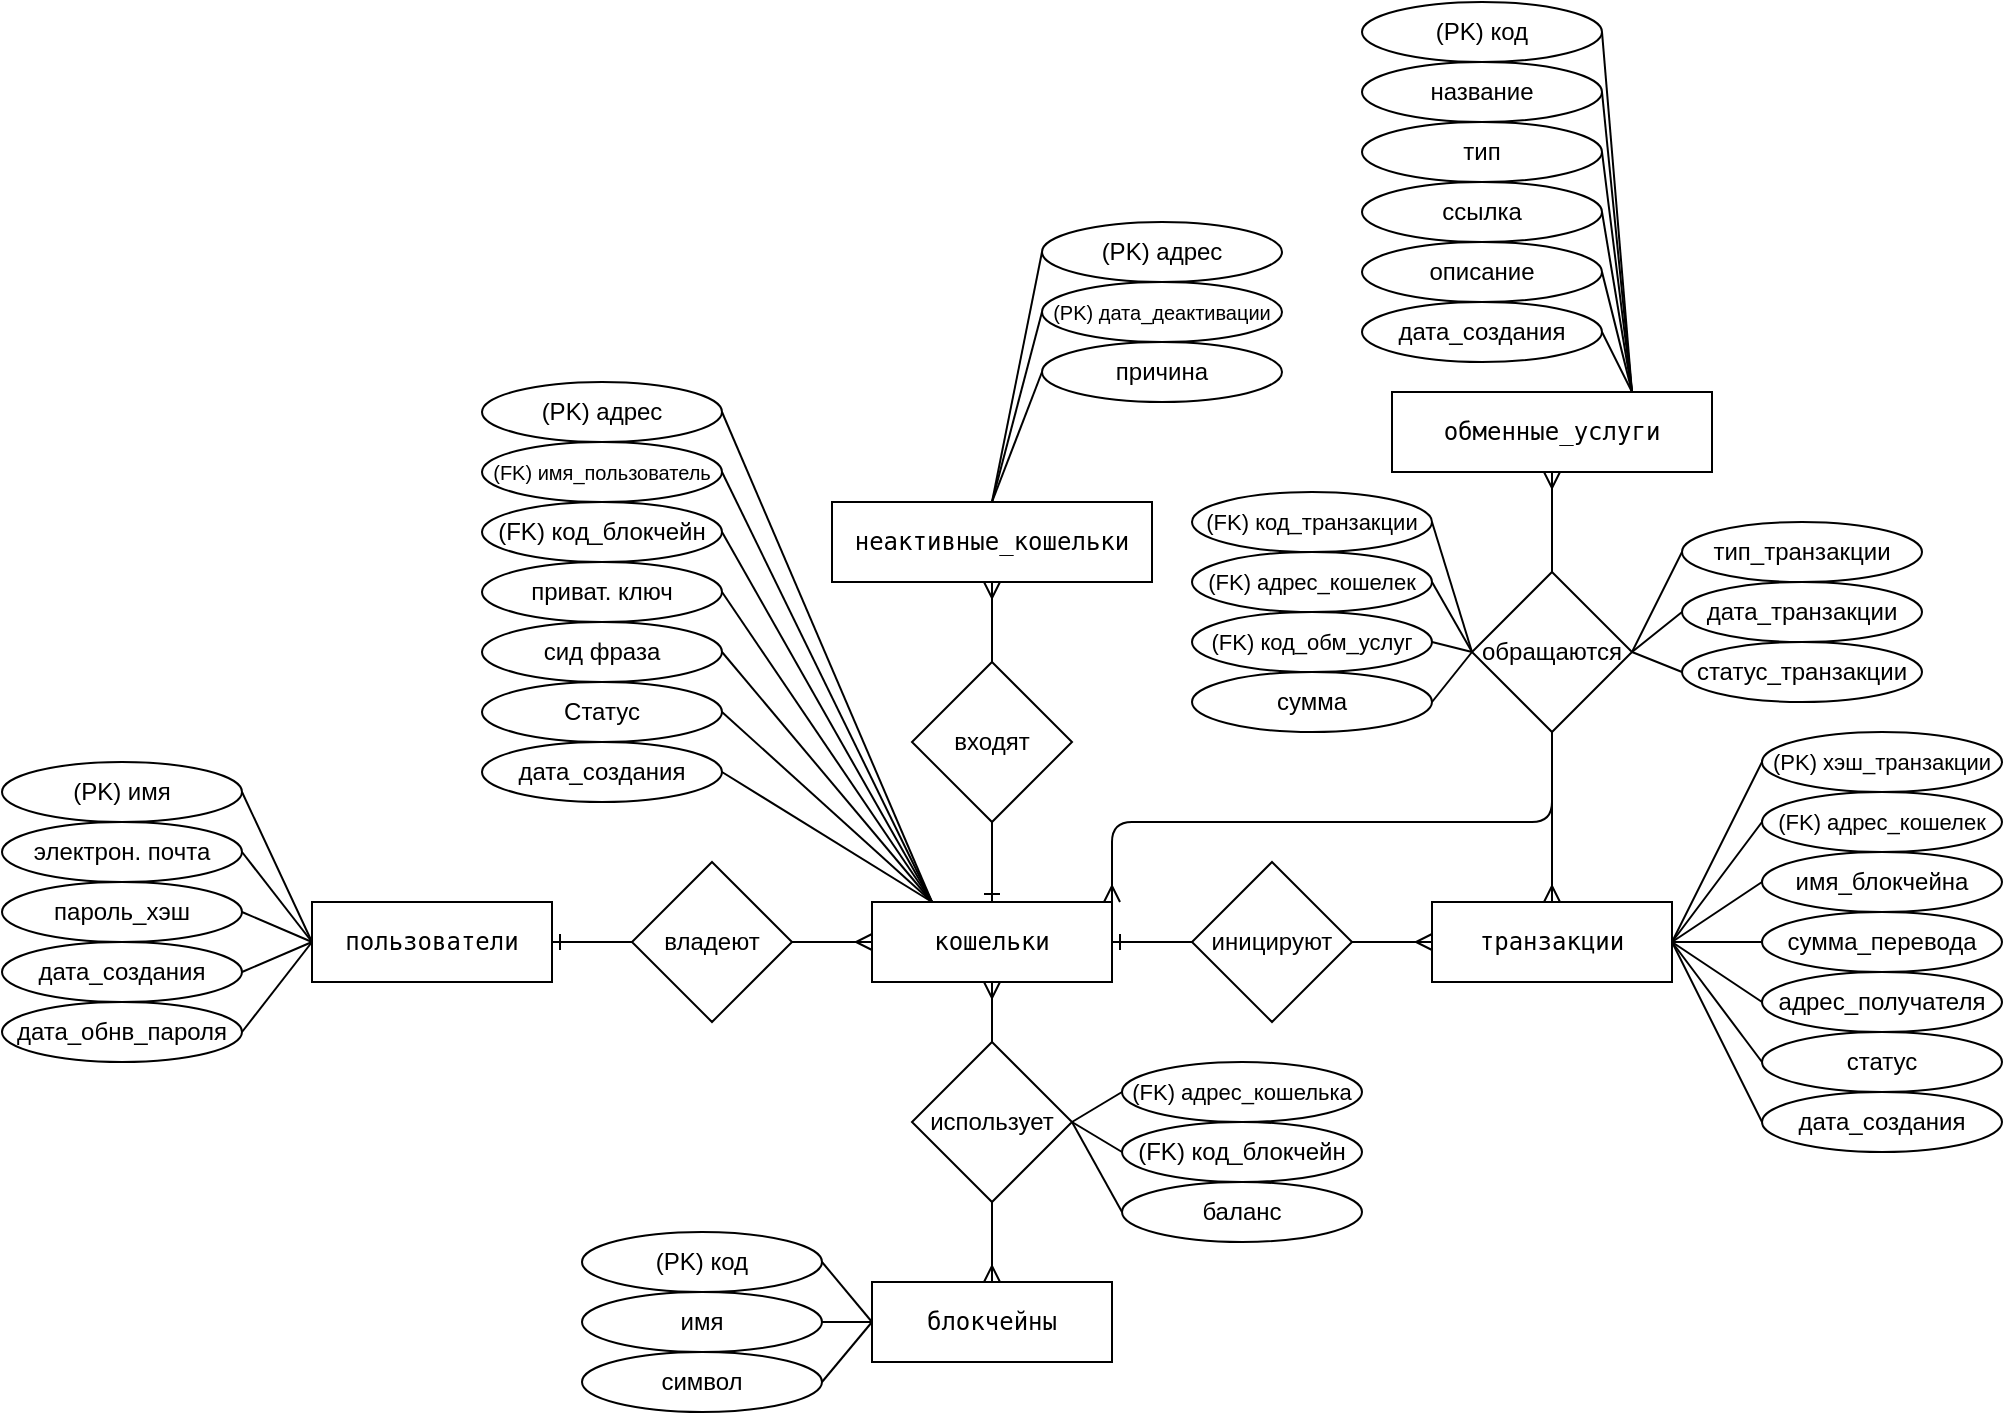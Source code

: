 <mxfile>
    <diagram id="Eth7Fp71FNX5mIKtPomX" name="Page-1">
        <mxGraphModel dx="1870" dy="873" grid="1" gridSize="10" guides="1" tooltips="1" connect="1" arrows="1" fold="1" page="1" pageScale="1" pageWidth="850" pageHeight="1100" math="0" shadow="0">
            <root>
                <mxCell id="0"/>
                <mxCell id="1" parent="0"/>
                <mxCell id="306" style="edgeStyle=none;html=1;exitX=0.25;exitY=0;exitDx=0;exitDy=0;entryX=1;entryY=0.5;entryDx=0;entryDy=0;endArrow=none;endFill=0;" parent="1" source="175" target="215" edge="1">
                    <mxGeometry relative="1" as="geometry"/>
                </mxCell>
                <mxCell id="307" style="edgeStyle=none;html=1;exitX=0.25;exitY=0;exitDx=0;exitDy=0;entryX=1;entryY=0.5;entryDx=0;entryDy=0;endArrow=none;endFill=0;" parent="1" source="175" target="265" edge="1">
                    <mxGeometry relative="1" as="geometry"/>
                </mxCell>
                <mxCell id="308" style="edgeStyle=none;html=1;exitX=0.25;exitY=0;exitDx=0;exitDy=0;entryX=1;entryY=0.5;entryDx=0;entryDy=0;endArrow=none;endFill=0;" parent="1" source="175" target="266" edge="1">
                    <mxGeometry relative="1" as="geometry"/>
                </mxCell>
                <mxCell id="309" style="edgeStyle=none;html=1;exitX=0.25;exitY=0;exitDx=0;exitDy=0;entryX=1;entryY=0.5;entryDx=0;entryDy=0;endArrow=none;endFill=0;" parent="1" source="175" target="216" edge="1">
                    <mxGeometry relative="1" as="geometry"/>
                </mxCell>
                <mxCell id="310" style="edgeStyle=none;html=1;exitX=0.25;exitY=0;exitDx=0;exitDy=0;entryX=1;entryY=0.5;entryDx=0;entryDy=0;endArrow=none;endFill=0;" parent="1" source="175" target="217" edge="1">
                    <mxGeometry relative="1" as="geometry"/>
                </mxCell>
                <mxCell id="311" style="edgeStyle=none;html=1;exitX=0.25;exitY=0;exitDx=0;exitDy=0;entryX=1;entryY=0.5;entryDx=0;entryDy=0;endArrow=none;endFill=0;" parent="1" source="175" target="219" edge="1">
                    <mxGeometry relative="1" as="geometry"/>
                </mxCell>
                <mxCell id="312" style="edgeStyle=none;html=1;exitX=0.25;exitY=0;exitDx=0;exitDy=0;entryX=1;entryY=0.5;entryDx=0;entryDy=0;endArrow=none;endFill=0;" parent="1" source="175" target="218" edge="1">
                    <mxGeometry relative="1" as="geometry"/>
                </mxCell>
                <mxCell id="175" value="&lt;pre aria-label=&quot;Переведенный текст: кошельки&quot; dir=&quot;ltr&quot; data-ved=&quot;2ahUKEwiR_-7FsqeMAxX7SKQEHQTxBGMQ3ewLegQICBAU&quot; style=&quot;text-align:left&quot; id=&quot;tw-target-text&quot; data-placeholder=&quot;Перевод&quot; class=&quot;tw-data-text tw-text-large tw-ta&quot;&gt;&lt;span lang=&quot;ru&quot; class=&quot;Y2IQFc&quot;&gt;кошельки&lt;/span&gt;&lt;/pre&gt;" style="rounded=0;whiteSpace=wrap;html=1;" parent="1" vertex="1">
                    <mxGeometry x="355" y="530" width="120" height="40" as="geometry"/>
                </mxCell>
                <mxCell id="176" value="&lt;pre aria-label=&quot;Переведенный текст: кошельки&quot; dir=&quot;ltr&quot; data-ved=&quot;2ahUKEwiR_-7FsqeMAxX7SKQEHQTxBGMQ3ewLegQICBAU&quot; style=&quot;text-align:left&quot; id=&quot;tw-target-text&quot; data-placeholder=&quot;Перевод&quot; class=&quot;tw-data-text tw-text-large tw-ta&quot;&gt;&lt;pre aria-label=&quot;Переведенный текст: пользователи&quot; dir=&quot;ltr&quot; data-ved=&quot;2ahUKEwiR_-7FsqeMAxX7SKQEHQTxBGMQ3ewLegQICBAU&quot; id=&quot;tw-target-text&quot; data-placeholder=&quot;Перевод&quot; class=&quot;tw-data-text tw-text-large tw-ta&quot;&gt;&lt;span lang=&quot;ru&quot; class=&quot;Y2IQFc&quot;&gt;пользователи&lt;/span&gt;&lt;/pre&gt;&lt;/pre&gt;" style="rounded=0;whiteSpace=wrap;html=1;" parent="1" vertex="1">
                    <mxGeometry x="75" y="530" width="120" height="40" as="geometry"/>
                </mxCell>
                <mxCell id="177" value="&lt;pre aria-label=&quot;Переведенный текст: кошельки&quot; dir=&quot;ltr&quot; data-ved=&quot;2ahUKEwiR_-7FsqeMAxX7SKQEHQTxBGMQ3ewLegQICBAU&quot; style=&quot;text-align:left&quot; id=&quot;tw-target-text&quot; data-placeholder=&quot;Перевод&quot; class=&quot;tw-data-text tw-text-large tw-ta&quot;&gt;&lt;pre aria-label=&quot;Переведенный текст: пользователи&quot; dir=&quot;ltr&quot; data-ved=&quot;2ahUKEwiR_-7FsqeMAxX7SKQEHQTxBGMQ3ewLegQICBAU&quot; id=&quot;tw-target-text&quot; data-placeholder=&quot;Перевод&quot; class=&quot;tw-data-text tw-text-large tw-ta&quot;&gt;&lt;pre aria-label=&quot;Переведенный текст: блокчейны&quot; dir=&quot;ltr&quot; data-ved=&quot;2ahUKEwiR_-7FsqeMAxX7SKQEHQTxBGMQ3ewLegQICBAU&quot; id=&quot;tw-target-text&quot; data-placeholder=&quot;Перевод&quot; class=&quot;tw-data-text tw-text-large tw-ta&quot;&gt;&lt;span lang=&quot;ru&quot; class=&quot;Y2IQFc&quot;&gt;блокчейны&lt;/span&gt;&lt;/pre&gt;&lt;/pre&gt;&lt;/pre&gt;" style="rounded=0;whiteSpace=wrap;html=1;" parent="1" vertex="1">
                    <mxGeometry x="355" y="720" width="120" height="40" as="geometry"/>
                </mxCell>
                <mxCell id="178" value="&lt;pre aria-label=&quot;Переведенный текст: кошельки&quot; dir=&quot;ltr&quot; data-ved=&quot;2ahUKEwiR_-7FsqeMAxX7SKQEHQTxBGMQ3ewLegQICBAU&quot; style=&quot;text-align:left&quot; id=&quot;tw-target-text&quot; data-placeholder=&quot;Перевод&quot; class=&quot;tw-data-text tw-text-large tw-ta&quot;&gt;&lt;pre aria-label=&quot;Переведенный текст: пользователи&quot; dir=&quot;ltr&quot; data-ved=&quot;2ahUKEwiR_-7FsqeMAxX7SKQEHQTxBGMQ3ewLegQICBAU&quot; id=&quot;tw-target-text&quot; data-placeholder=&quot;Перевод&quot; class=&quot;tw-data-text tw-text-large tw-ta&quot;&gt;&lt;div class=&quot;QmZWSe&quot;&gt;&lt;div class=&quot;DHcWmd&quot;&gt;&lt;/div&gt;&lt;/div&gt;&lt;div class=&quot;oSioSc&quot;&gt;&lt;div id=&quot;tw-target&quot;&gt;&lt;div data-entityname=&quot;Google Translate&quot; data-attrid=&quot;tw-targetArea&quot; class=&quot;g9WsWb PZPZlf&quot; id=&quot;kAz1tf&quot;&gt;&lt;div role=&quot;text&quot; tabindex=&quot;0&quot; id=&quot;tw-target-text-container&quot; class=&quot;tw-ta-container tw-nfl&quot;&gt;&lt;pre aria-label=&quot;Переведенный текст: неактивные_кошельки&quot; dir=&quot;ltr&quot; data-ved=&quot;2ahUKEwiR_-7FsqeMAxX7SKQEHQTxBGMQ3ewLegQICBAU&quot; id=&quot;tw-target-text&quot; data-placeholder=&quot;Перевод&quot; class=&quot;tw-data-text tw-text-large tw-ta&quot;&gt;&lt;span lang=&quot;ru&quot; class=&quot;Y2IQFc&quot;&gt;неактивные_кошельки&lt;/span&gt;&lt;/pre&gt;&lt;/div&gt;&lt;/div&gt;&lt;/div&gt;&lt;/div&gt;&lt;/pre&gt;&lt;/pre&gt;" style="rounded=0;whiteSpace=wrap;html=1;" parent="1" vertex="1">
                    <mxGeometry x="335" y="330" width="160" height="40" as="geometry"/>
                </mxCell>
                <mxCell id="316" style="edgeStyle=none;html=1;exitX=0.75;exitY=0;exitDx=0;exitDy=0;entryX=1;entryY=0.5;entryDx=0;entryDy=0;endArrow=none;endFill=0;" parent="1" source="179" target="277" edge="1">
                    <mxGeometry relative="1" as="geometry"/>
                </mxCell>
                <mxCell id="317" style="edgeStyle=none;html=1;exitX=0.75;exitY=0;exitDx=0;exitDy=0;entryX=1;entryY=0.5;entryDx=0;entryDy=0;endArrow=none;endFill=0;" parent="1" source="179" target="245" edge="1">
                    <mxGeometry relative="1" as="geometry"/>
                </mxCell>
                <mxCell id="318" style="edgeStyle=none;html=1;exitX=0.75;exitY=0;exitDx=0;exitDy=0;entryX=1;entryY=0.5;entryDx=0;entryDy=0;endArrow=none;endFill=0;" parent="1" source="179" target="246" edge="1">
                    <mxGeometry relative="1" as="geometry"/>
                </mxCell>
                <mxCell id="319" style="edgeStyle=none;html=1;exitX=0.75;exitY=0;exitDx=0;exitDy=0;entryX=1;entryY=0.5;entryDx=0;entryDy=0;endArrow=none;endFill=0;" parent="1" source="179" target="247" edge="1">
                    <mxGeometry relative="1" as="geometry"/>
                </mxCell>
                <mxCell id="320" style="edgeStyle=none;html=1;exitX=0.75;exitY=0;exitDx=0;exitDy=0;entryX=1;entryY=0.5;entryDx=0;entryDy=0;endArrow=none;endFill=0;" parent="1" source="179" target="248" edge="1">
                    <mxGeometry relative="1" as="geometry"/>
                </mxCell>
                <mxCell id="321" style="edgeStyle=none;html=1;exitX=0.75;exitY=0;exitDx=0;exitDy=0;entryX=1;entryY=0.5;entryDx=0;entryDy=0;endArrow=none;endFill=0;" parent="1" source="179" target="249" edge="1">
                    <mxGeometry relative="1" as="geometry"/>
                </mxCell>
                <mxCell id="179" value="&lt;pre aria-label=&quot;Переведенный текст: кошельки&quot; dir=&quot;ltr&quot; data-ved=&quot;2ahUKEwiR_-7FsqeMAxX7SKQEHQTxBGMQ3ewLegQICBAU&quot; style=&quot;text-align:left&quot; id=&quot;tw-target-text&quot; data-placeholder=&quot;Перевод&quot; class=&quot;tw-data-text tw-text-large tw-ta&quot;&gt;&lt;pre aria-label=&quot;Переведенный текст: пользователи&quot; dir=&quot;ltr&quot; data-ved=&quot;2ahUKEwiR_-7FsqeMAxX7SKQEHQTxBGMQ3ewLegQICBAU&quot; id=&quot;tw-target-text&quot; data-placeholder=&quot;Перевод&quot; class=&quot;tw-data-text tw-text-large tw-ta&quot;&gt;&lt;div class=&quot;QmZWSe&quot;&gt;&lt;div class=&quot;DHcWmd&quot;&gt;&lt;/div&gt;&lt;/div&gt;&lt;div class=&quot;oSioSc&quot;&gt;&lt;div id=&quot;tw-target&quot;&gt;&lt;div data-entityname=&quot;Google Translate&quot; data-attrid=&quot;tw-targetArea&quot; class=&quot;g9WsWb PZPZlf&quot; id=&quot;kAz1tf&quot;&gt;&lt;div role=&quot;text&quot; tabindex=&quot;0&quot; id=&quot;tw-target-text-container&quot; class=&quot;tw-ta-container tw-nfl&quot;&gt;&lt;pre aria-label=&quot;Переведенный текст: неактивные_кошельки&quot; dir=&quot;ltr&quot; data-ved=&quot;2ahUKEwiR_-7FsqeMAxX7SKQEHQTxBGMQ3ewLegQICBAU&quot; id=&quot;tw-target-text&quot; data-placeholder=&quot;Перевод&quot; class=&quot;tw-data-text tw-text-large tw-ta&quot;&gt;&lt;div role=&quot;text&quot; tabindex=&quot;0&quot; id=&quot;tw-target-text-container&quot; class=&quot;tw-ta-container tw-nfl&quot;&gt;&lt;pre aria-label=&quot;Переведенный текст: обменные_услуги&quot; dir=&quot;ltr&quot; data-ved=&quot;2ahUKEwiR_-7FsqeMAxX7SKQEHQTxBGMQ3ewLegQICBAU&quot; id=&quot;tw-target-text&quot; data-placeholder=&quot;Перевод&quot; class=&quot;tw-data-text tw-text-large tw-ta&quot;&gt;&lt;span lang=&quot;ru&quot; class=&quot;Y2IQFc&quot;&gt;обменные_услуги&lt;/span&gt;&lt;/pre&gt;&lt;/div&gt;&lt;/pre&gt;&lt;/div&gt;&lt;/div&gt;&lt;/div&gt;&lt;/div&gt;&lt;/pre&gt;&lt;/pre&gt;" style="rounded=0;whiteSpace=wrap;html=1;" parent="1" vertex="1">
                    <mxGeometry x="615" y="275" width="160" height="40" as="geometry"/>
                </mxCell>
                <mxCell id="260" value="" style="edgeStyle=none;html=1;endArrow=none;endFill=0;" parent="1" source="180" target="198" edge="1">
                    <mxGeometry relative="1" as="geometry"/>
                </mxCell>
                <mxCell id="180" value="&lt;pre aria-label=&quot;Переведенный текст: кошельки&quot; dir=&quot;ltr&quot; data-ved=&quot;2ahUKEwiR_-7FsqeMAxX7SKQEHQTxBGMQ3ewLegQICBAU&quot; style=&quot;text-align:left&quot; id=&quot;tw-target-text&quot; data-placeholder=&quot;Перевод&quot; class=&quot;tw-data-text tw-text-large tw-ta&quot;&gt;&lt;pre aria-label=&quot;Переведенный текст: пользователи&quot; dir=&quot;ltr&quot; data-ved=&quot;2ahUKEwiR_-7FsqeMAxX7SKQEHQTxBGMQ3ewLegQICBAU&quot; id=&quot;tw-target-text&quot; data-placeholder=&quot;Перевод&quot; class=&quot;tw-data-text tw-text-large tw-ta&quot;&gt;&lt;pre aria-label=&quot;Переведенный текст: транзакции&quot; dir=&quot;ltr&quot; data-ved=&quot;2ahUKEwiR_-7FsqeMAxX7SKQEHQTxBGMQ3ewLegQICBAU&quot; id=&quot;tw-target-text&quot; data-placeholder=&quot;Перевод&quot; class=&quot;tw-data-text tw-text-large tw-ta&quot;&gt;&lt;span lang=&quot;ru&quot; class=&quot;Y2IQFc&quot;&gt;транзакции&lt;/span&gt;&lt;/pre&gt;&lt;/pre&gt;&lt;/pre&gt;" style="rounded=0;whiteSpace=wrap;html=1;" parent="1" vertex="1">
                    <mxGeometry x="635" y="530" width="120" height="40" as="geometry"/>
                </mxCell>
                <mxCell id="185" style="edgeStyle=none;html=1;exitX=1;exitY=0.5;exitDx=0;exitDy=0;entryX=0;entryY=0.5;entryDx=0;entryDy=0;endArrow=ERmany;endFill=0;" parent="1" source="183" target="175" edge="1">
                    <mxGeometry relative="1" as="geometry"/>
                </mxCell>
                <mxCell id="187" style="edgeStyle=none;html=1;entryX=1;entryY=0.5;entryDx=0;entryDy=0;endArrow=ERone;endFill=0;" parent="1" source="183" target="176" edge="1">
                    <mxGeometry relative="1" as="geometry"/>
                </mxCell>
                <mxCell id="183" value="владеют" style="rhombus;whiteSpace=wrap;html=1;" parent="1" vertex="1">
                    <mxGeometry x="235" y="510" width="80" height="80" as="geometry"/>
                </mxCell>
                <mxCell id="190" style="edgeStyle=none;html=1;entryX=0.5;entryY=1;entryDx=0;entryDy=0;endArrow=ERmany;endFill=0;" parent="1" source="188" target="175" edge="1">
                    <mxGeometry relative="1" as="geometry"/>
                </mxCell>
                <mxCell id="191" style="edgeStyle=none;html=1;exitX=0.5;exitY=1;exitDx=0;exitDy=0;entryX=0.5;entryY=0;entryDx=0;entryDy=0;endArrow=ERmany;endFill=0;" parent="1" source="188" target="177" edge="1">
                    <mxGeometry relative="1" as="geometry"/>
                </mxCell>
                <mxCell id="188" value="использует" style="rhombus;whiteSpace=wrap;html=1;" parent="1" vertex="1">
                    <mxGeometry x="375" y="600" width="80" height="80" as="geometry"/>
                </mxCell>
                <mxCell id="193" style="edgeStyle=none;html=1;entryX=0.5;entryY=1;entryDx=0;entryDy=0;endArrow=ERmany;endFill=0;" parent="1" source="192" target="178" edge="1">
                    <mxGeometry relative="1" as="geometry"/>
                </mxCell>
                <mxCell id="194" style="edgeStyle=none;html=1;entryX=0.5;entryY=0;entryDx=0;entryDy=0;endArrow=ERone;endFill=0;" parent="1" source="192" target="175" edge="1">
                    <mxGeometry relative="1" as="geometry"/>
                </mxCell>
                <mxCell id="192" value="входят" style="rhombus;whiteSpace=wrap;html=1;" parent="1" vertex="1">
                    <mxGeometry x="375" y="410" width="80" height="80" as="geometry"/>
                </mxCell>
                <mxCell id="196" style="edgeStyle=none;html=1;entryX=1;entryY=0.5;entryDx=0;entryDy=0;endArrow=ERone;endFill=0;" parent="1" source="195" target="175" edge="1">
                    <mxGeometry relative="1" as="geometry"/>
                </mxCell>
                <mxCell id="197" style="edgeStyle=none;html=1;entryX=0;entryY=0.5;entryDx=0;entryDy=0;endArrow=ERmany;endFill=0;" parent="1" source="195" target="180" edge="1">
                    <mxGeometry relative="1" as="geometry"/>
                </mxCell>
                <mxCell id="195" value="иницируют" style="rhombus;whiteSpace=wrap;html=1;" parent="1" vertex="1">
                    <mxGeometry x="515" y="510" width="80" height="80" as="geometry"/>
                </mxCell>
                <mxCell id="201" style="edgeStyle=none;html=1;entryX=0.5;entryY=0;entryDx=0;entryDy=0;endArrow=ERmany;endFill=0;" parent="1" source="198" target="180" edge="1">
                    <mxGeometry relative="1" as="geometry"/>
                </mxCell>
                <mxCell id="202" style="edgeStyle=none;html=1;entryX=0.5;entryY=1;entryDx=0;entryDy=0;endArrow=ERmany;endFill=0;" parent="1" source="198" target="179" edge="1">
                    <mxGeometry relative="1" as="geometry"/>
                </mxCell>
                <mxCell id="204" style="edgeStyle=none;html=1;entryX=1;entryY=0;entryDx=0;entryDy=0;exitX=0.5;exitY=1;exitDx=0;exitDy=0;endArrow=ERmany;endFill=0;" parent="1" source="198" target="175" edge="1">
                    <mxGeometry relative="1" as="geometry">
                        <Array as="points">
                            <mxPoint x="695" y="490"/>
                            <mxPoint x="555" y="490"/>
                            <mxPoint x="515" y="490"/>
                            <mxPoint x="475" y="490"/>
                        </Array>
                    </mxGeometry>
                </mxCell>
                <mxCell id="198" value="обращаются" style="rhombus;whiteSpace=wrap;html=1;" parent="1" vertex="1">
                    <mxGeometry x="655" y="365" width="80" height="80" as="geometry"/>
                </mxCell>
                <mxCell id="289" style="edgeStyle=none;html=1;entryX=0;entryY=0.5;entryDx=0;entryDy=0;endArrow=none;endFill=0;exitX=1;exitY=0.5;exitDx=0;exitDy=0;" parent="1" source="205" target="176" edge="1">
                    <mxGeometry relative="1" as="geometry"/>
                </mxCell>
                <mxCell id="205" value="электрон. почта" style="ellipse;whiteSpace=wrap;html=1;" parent="1" vertex="1">
                    <mxGeometry x="-80" y="490" width="120" height="30" as="geometry"/>
                </mxCell>
                <mxCell id="287" style="edgeStyle=none;html=1;exitX=1;exitY=0.5;exitDx=0;exitDy=0;entryX=0;entryY=0.5;entryDx=0;entryDy=0;endArrow=none;endFill=0;" parent="1" source="206" target="176" edge="1">
                    <mxGeometry relative="1" as="geometry"/>
                </mxCell>
                <mxCell id="206" value="(PK) имя" style="ellipse;whiteSpace=wrap;html=1;" parent="1" vertex="1">
                    <mxGeometry x="-80" y="460" width="120" height="30" as="geometry"/>
                </mxCell>
                <mxCell id="290" style="edgeStyle=none;html=1;entryX=0;entryY=0.5;entryDx=0;entryDy=0;endArrow=none;endFill=0;exitX=1;exitY=0.5;exitDx=0;exitDy=0;" parent="1" source="207" target="176" edge="1">
                    <mxGeometry relative="1" as="geometry"/>
                </mxCell>
                <mxCell id="207" value="пароль_хэш" style="ellipse;whiteSpace=wrap;html=1;" parent="1" vertex="1">
                    <mxGeometry x="-80" y="520" width="120" height="30" as="geometry"/>
                </mxCell>
                <mxCell id="292" style="edgeStyle=none;html=1;entryX=0;entryY=0.5;entryDx=0;entryDy=0;exitX=1;exitY=0.5;exitDx=0;exitDy=0;endArrow=none;endFill=0;" parent="1" source="208" target="176" edge="1">
                    <mxGeometry relative="1" as="geometry"/>
                </mxCell>
                <mxCell id="208" value="дата_обнв_пароля" style="ellipse;whiteSpace=wrap;html=1;" parent="1" vertex="1">
                    <mxGeometry x="-80" y="580" width="120" height="30" as="geometry"/>
                </mxCell>
                <mxCell id="215" value="(PK) адрес" style="ellipse;whiteSpace=wrap;html=1;" parent="1" vertex="1">
                    <mxGeometry x="160" y="270" width="120" height="30" as="geometry"/>
                </mxCell>
                <mxCell id="216" value="приват. ключ" style="ellipse;whiteSpace=wrap;html=1;" parent="1" vertex="1">
                    <mxGeometry x="160" y="360" width="120" height="30" as="geometry"/>
                </mxCell>
                <mxCell id="217" value="сид фраза" style="ellipse;whiteSpace=wrap;html=1;" parent="1" vertex="1">
                    <mxGeometry x="160" y="390" width="120" height="30" as="geometry"/>
                </mxCell>
                <mxCell id="218" value="дата_создания" style="ellipse;whiteSpace=wrap;html=1;" parent="1" vertex="1">
                    <mxGeometry x="160" y="450" width="120" height="30" as="geometry"/>
                </mxCell>
                <mxCell id="219" value="Статус" style="ellipse;whiteSpace=wrap;html=1;" parent="1" vertex="1">
                    <mxGeometry x="160" y="420" width="120" height="30" as="geometry"/>
                </mxCell>
                <mxCell id="315" style="edgeStyle=none;html=1;entryX=0.5;entryY=0;entryDx=0;entryDy=0;exitX=0;exitY=0.5;exitDx=0;exitDy=0;endArrow=none;endFill=0;" parent="1" source="224" target="178" edge="1">
                    <mxGeometry relative="1" as="geometry"/>
                </mxCell>
                <mxCell id="224" value="&lt;span style=&quot;color: rgb(0, 0, 0);&quot;&gt;причина&lt;/span&gt;" style="ellipse;whiteSpace=wrap;html=1;" parent="1" vertex="1">
                    <mxGeometry x="440" y="250" width="120" height="30" as="geometry"/>
                </mxCell>
                <mxCell id="314" style="edgeStyle=none;html=1;entryX=0.5;entryY=0;entryDx=0;entryDy=0;endArrow=none;endFill=0;exitX=0;exitY=0.5;exitDx=0;exitDy=0;" parent="1" source="225" target="178" edge="1">
                    <mxGeometry relative="1" as="geometry"/>
                </mxCell>
                <mxCell id="225" value="&lt;font style=&quot;font-size: 10px;&quot;&gt;(PK) дата_деактивации&lt;/font&gt;" style="ellipse;whiteSpace=wrap;html=1;" parent="1" vertex="1">
                    <mxGeometry x="440" y="220" width="120" height="30" as="geometry"/>
                </mxCell>
                <mxCell id="301" style="edgeStyle=none;html=1;entryX=0;entryY=0.5;entryDx=0;entryDy=0;endArrow=none;endFill=0;" parent="1" source="228" target="177" edge="1">
                    <mxGeometry relative="1" as="geometry"/>
                </mxCell>
                <mxCell id="228" value="имя" style="ellipse;whiteSpace=wrap;html=1;" parent="1" vertex="1">
                    <mxGeometry x="210" y="725" width="120" height="30" as="geometry"/>
                </mxCell>
                <mxCell id="302" style="edgeStyle=none;html=1;entryX=0;entryY=0.5;entryDx=0;entryDy=0;exitX=1;exitY=0.5;exitDx=0;exitDy=0;endArrow=none;endFill=0;" parent="1" source="229" target="177" edge="1">
                    <mxGeometry relative="1" as="geometry"/>
                </mxCell>
                <mxCell id="229" value="символ" style="ellipse;whiteSpace=wrap;html=1;" parent="1" vertex="1">
                    <mxGeometry x="210" y="755" width="120" height="30" as="geometry"/>
                </mxCell>
                <mxCell id="328" style="edgeStyle=none;html=1;entryX=1;entryY=0.5;entryDx=0;entryDy=0;exitX=0;exitY=0.5;exitDx=0;exitDy=0;endArrow=none;endFill=0;" parent="1" source="232" target="180" edge="1">
                    <mxGeometry relative="1" as="geometry"/>
                </mxCell>
                <mxCell id="232" value="&lt;span style=&quot;color: rgb(0, 0, 0);&quot;&gt;имя_блокчейна&lt;/span&gt;" style="ellipse;whiteSpace=wrap;html=1;" parent="1" vertex="1">
                    <mxGeometry x="800" y="505" width="120" height="30" as="geometry"/>
                </mxCell>
                <mxCell id="329" style="edgeStyle=none;html=1;entryX=1;entryY=0.5;entryDx=0;entryDy=0;exitX=0;exitY=0.5;exitDx=0;exitDy=0;endArrow=none;endFill=0;" parent="1" source="233" target="180" edge="1">
                    <mxGeometry relative="1" as="geometry"/>
                </mxCell>
                <mxCell id="233" value="сумма_перевода" style="ellipse;whiteSpace=wrap;html=1;" parent="1" vertex="1">
                    <mxGeometry x="800" y="535" width="120" height="30" as="geometry"/>
                </mxCell>
                <mxCell id="259" style="edgeStyle=none;html=1;" parent="1" edge="1">
                    <mxGeometry relative="1" as="geometry">
                        <mxPoint x="800" y="550" as="targetPoint"/>
                        <mxPoint x="800" y="550.0" as="sourcePoint"/>
                    </mxGeometry>
                </mxCell>
                <mxCell id="331" style="edgeStyle=none;html=1;entryX=1;entryY=0.5;entryDx=0;entryDy=0;exitX=0;exitY=0.5;exitDx=0;exitDy=0;endArrow=none;endFill=0;" parent="1" source="235" target="180" edge="1">
                    <mxGeometry relative="1" as="geometry"/>
                </mxCell>
                <mxCell id="235" value="адрес_получателя" style="ellipse;whiteSpace=wrap;html=1;" parent="1" vertex="1">
                    <mxGeometry x="800" y="565" width="120" height="30" as="geometry"/>
                </mxCell>
                <mxCell id="332" style="edgeStyle=none;html=1;entryX=1;entryY=0.5;entryDx=0;entryDy=0;exitX=0;exitY=0.5;exitDx=0;exitDy=0;endArrow=none;endFill=0;" parent="1" source="236" target="180" edge="1">
                    <mxGeometry relative="1" as="geometry"/>
                </mxCell>
                <mxCell id="236" value="статус" style="ellipse;whiteSpace=wrap;html=1;" parent="1" vertex="1">
                    <mxGeometry x="800" y="595" width="120" height="30" as="geometry"/>
                </mxCell>
                <mxCell id="333" style="edgeStyle=none;html=1;entryX=1;entryY=0.5;entryDx=0;entryDy=0;exitX=0;exitY=0.5;exitDx=0;exitDy=0;endArrow=none;endFill=0;" parent="1" source="237" target="180" edge="1">
                    <mxGeometry relative="1" as="geometry"/>
                </mxCell>
                <mxCell id="237" value="дата_создания" style="ellipse;whiteSpace=wrap;html=1;" parent="1" vertex="1">
                    <mxGeometry x="800" y="625" width="120" height="30" as="geometry"/>
                </mxCell>
                <mxCell id="245" value="название" style="ellipse;whiteSpace=wrap;html=1;" parent="1" vertex="1">
                    <mxGeometry x="600" y="110" width="120" height="30" as="geometry"/>
                </mxCell>
                <mxCell id="246" value="тип" style="ellipse;whiteSpace=wrap;html=1;" parent="1" vertex="1">
                    <mxGeometry x="600" y="140" width="120" height="30" as="geometry"/>
                </mxCell>
                <mxCell id="247" value="ссылка" style="ellipse;whiteSpace=wrap;html=1;" parent="1" vertex="1">
                    <mxGeometry x="600" y="170" width="120" height="30" as="geometry"/>
                </mxCell>
                <mxCell id="248" value="описание" style="ellipse;whiteSpace=wrap;html=1;" parent="1" vertex="1">
                    <mxGeometry x="600" y="200" width="120" height="30" as="geometry"/>
                </mxCell>
                <mxCell id="249" value="дата_создания" style="ellipse;whiteSpace=wrap;html=1;" parent="1" vertex="1">
                    <mxGeometry x="600" y="230" width="120" height="30" as="geometry"/>
                </mxCell>
                <mxCell id="291" style="edgeStyle=none;html=1;entryX=0;entryY=0.5;entryDx=0;entryDy=0;endArrow=none;endFill=0;exitX=1;exitY=0.5;exitDx=0;exitDy=0;" parent="1" source="263" target="176" edge="1">
                    <mxGeometry relative="1" as="geometry"/>
                </mxCell>
                <mxCell id="263" value="дата_создания" style="ellipse;whiteSpace=wrap;html=1;" parent="1" vertex="1">
                    <mxGeometry x="-80" y="550" width="120" height="30" as="geometry"/>
                </mxCell>
                <mxCell id="300" style="edgeStyle=none;html=1;entryX=0;entryY=0.5;entryDx=0;entryDy=0;exitX=1;exitY=0.5;exitDx=0;exitDy=0;endArrow=none;endFill=0;" parent="1" source="264" target="177" edge="1">
                    <mxGeometry relative="1" as="geometry"/>
                </mxCell>
                <mxCell id="264" value="(PK) код" style="ellipse;whiteSpace=wrap;html=1;" parent="1" vertex="1">
                    <mxGeometry x="210" y="695" width="120" height="30" as="geometry"/>
                </mxCell>
                <mxCell id="265" value="(FK) имя_пользователь" style="ellipse;whiteSpace=wrap;html=1;fontSize=10;" parent="1" vertex="1">
                    <mxGeometry x="160" y="300" width="120" height="30" as="geometry"/>
                </mxCell>
                <mxCell id="266" value="(FK) код_блокчейн" style="ellipse;whiteSpace=wrap;html=1;" parent="1" vertex="1">
                    <mxGeometry x="160" y="330" width="120" height="30" as="geometry"/>
                </mxCell>
                <mxCell id="303" style="edgeStyle=none;html=1;entryX=1;entryY=0.5;entryDx=0;entryDy=0;endArrow=none;endFill=0;exitX=0;exitY=0.5;exitDx=0;exitDy=0;" parent="1" source="268" target="188" edge="1">
                    <mxGeometry relative="1" as="geometry"/>
                </mxCell>
                <mxCell id="268" value="(FK) адрес_кошелька" style="ellipse;whiteSpace=wrap;html=1;fontSize=11;" parent="1" vertex="1">
                    <mxGeometry x="480" y="610" width="120" height="30" as="geometry"/>
                </mxCell>
                <mxCell id="304" style="edgeStyle=none;html=1;entryX=1;entryY=0.5;entryDx=0;entryDy=0;endArrow=none;endFill=0;exitX=0;exitY=0.5;exitDx=0;exitDy=0;" parent="1" source="269" target="188" edge="1">
                    <mxGeometry relative="1" as="geometry"/>
                </mxCell>
                <mxCell id="269" value="(FK) код_блокчейн" style="ellipse;whiteSpace=wrap;html=1;" parent="1" vertex="1">
                    <mxGeometry x="480" y="640" width="120" height="30" as="geometry"/>
                </mxCell>
                <mxCell id="305" style="edgeStyle=none;html=1;entryX=1;entryY=0.5;entryDx=0;entryDy=0;exitX=0;exitY=0.5;exitDx=0;exitDy=0;endArrow=none;endFill=0;" parent="1" source="270" target="188" edge="1">
                    <mxGeometry relative="1" as="geometry"/>
                </mxCell>
                <mxCell id="270" value="баланс" style="ellipse;whiteSpace=wrap;html=1;" parent="1" vertex="1">
                    <mxGeometry x="480" y="670" width="120" height="30" as="geometry"/>
                </mxCell>
                <mxCell id="313" style="edgeStyle=none;html=1;entryX=0.5;entryY=0;entryDx=0;entryDy=0;exitX=0;exitY=0.5;exitDx=0;exitDy=0;endArrow=none;endFill=0;" parent="1" source="273" target="178" edge="1">
                    <mxGeometry relative="1" as="geometry"/>
                </mxCell>
                <mxCell id="273" value="(PK) адрес" style="ellipse;whiteSpace=wrap;html=1;" parent="1" vertex="1">
                    <mxGeometry x="440" y="190" width="120" height="30" as="geometry"/>
                </mxCell>
                <mxCell id="277" value="(PK) код" style="ellipse;whiteSpace=wrap;html=1;" parent="1" vertex="1">
                    <mxGeometry x="600" y="80" width="120" height="30" as="geometry"/>
                </mxCell>
                <mxCell id="327" style="edgeStyle=none;html=1;entryX=1;entryY=0.5;entryDx=0;entryDy=0;exitX=0;exitY=0.5;exitDx=0;exitDy=0;endArrow=none;endFill=0;" parent="1" source="278" target="180" edge="1">
                    <mxGeometry relative="1" as="geometry"/>
                </mxCell>
                <mxCell id="278" value="(PK)&amp;nbsp;&lt;span style=&quot;color: rgb(0, 0, 0);&quot;&gt;хэш_транзакции&lt;/span&gt;" style="ellipse;whiteSpace=wrap;html=1;fontSize=11;" parent="1" vertex="1">
                    <mxGeometry x="800" y="445" width="120" height="30" as="geometry"/>
                </mxCell>
                <mxCell id="336" style="edgeStyle=none;html=1;entryX=0;entryY=0.5;entryDx=0;entryDy=0;exitX=1;exitY=0.5;exitDx=0;exitDy=0;endArrow=none;endFill=0;" parent="1" source="279" target="198" edge="1">
                    <mxGeometry relative="1" as="geometry"/>
                </mxCell>
                <mxCell id="279" value="(FK) код_транзакции" style="ellipse;whiteSpace=wrap;html=1;fontSize=11;" parent="1" vertex="1">
                    <mxGeometry x="515" y="325" width="120" height="30" as="geometry"/>
                </mxCell>
                <mxCell id="338" style="edgeStyle=none;html=1;exitX=1;exitY=0.5;exitDx=0;exitDy=0;entryX=0;entryY=0.5;entryDx=0;entryDy=0;endArrow=none;endFill=0;" parent="1" source="280" target="198" edge="1">
                    <mxGeometry relative="1" as="geometry"/>
                </mxCell>
                <mxCell id="280" value="(FK) код_обм_услуг" style="ellipse;whiteSpace=wrap;html=1;fontSize=11;" parent="1" vertex="1">
                    <mxGeometry x="515" y="385" width="120" height="30" as="geometry"/>
                </mxCell>
                <mxCell id="337" style="edgeStyle=none;html=1;entryX=0;entryY=0.5;entryDx=0;entryDy=0;exitX=1;exitY=0.5;exitDx=0;exitDy=0;endArrow=none;endFill=0;" parent="1" source="281" target="198" edge="1">
                    <mxGeometry relative="1" as="geometry"/>
                </mxCell>
                <mxCell id="281" value="(FK) адрес_кошелек" style="ellipse;whiteSpace=wrap;html=1;fontSize=11;" parent="1" vertex="1">
                    <mxGeometry x="515" y="355" width="120" height="30" as="geometry"/>
                </mxCell>
                <mxCell id="339" style="edgeStyle=none;html=1;entryX=0;entryY=0.5;entryDx=0;entryDy=0;exitX=1;exitY=0.5;exitDx=0;exitDy=0;endArrow=none;endFill=0;" parent="1" source="282" target="198" edge="1">
                    <mxGeometry relative="1" as="geometry"/>
                </mxCell>
                <mxCell id="282" value="сумма" style="ellipse;whiteSpace=wrap;html=1;" parent="1" vertex="1">
                    <mxGeometry x="515" y="415" width="120" height="30" as="geometry"/>
                </mxCell>
                <mxCell id="340" style="edgeStyle=none;html=1;entryX=1;entryY=0.5;entryDx=0;entryDy=0;exitX=0;exitY=0.5;exitDx=0;exitDy=0;endArrow=none;endFill=0;" parent="1" source="283" target="198" edge="1">
                    <mxGeometry relative="1" as="geometry"/>
                </mxCell>
                <mxCell id="283" value="тип_транзакции" style="ellipse;whiteSpace=wrap;html=1;" parent="1" vertex="1">
                    <mxGeometry x="760" y="340" width="120" height="30" as="geometry"/>
                </mxCell>
                <mxCell id="341" style="edgeStyle=none;html=1;exitX=0;exitY=0.5;exitDx=0;exitDy=0;entryX=1;entryY=0.5;entryDx=0;entryDy=0;endArrow=none;endFill=0;" parent="1" source="284" target="198" edge="1">
                    <mxGeometry relative="1" as="geometry"/>
                </mxCell>
                <mxCell id="284" value="дата_транзакции" style="ellipse;whiteSpace=wrap;html=1;" parent="1" vertex="1">
                    <mxGeometry x="760" y="370" width="120" height="30" as="geometry"/>
                </mxCell>
                <mxCell id="342" style="edgeStyle=none;html=1;exitX=0;exitY=0.5;exitDx=0;exitDy=0;entryX=1;entryY=0.5;entryDx=0;entryDy=0;endArrow=none;endFill=0;" parent="1" source="285" target="198" edge="1">
                    <mxGeometry relative="1" as="geometry"/>
                </mxCell>
                <mxCell id="285" value="статус_транзакции" style="ellipse;whiteSpace=wrap;html=1;" parent="1" vertex="1">
                    <mxGeometry x="760" y="400" width="120" height="30" as="geometry"/>
                </mxCell>
                <mxCell id="335" style="edgeStyle=none;html=1;entryX=1;entryY=0.5;entryDx=0;entryDy=0;exitX=0;exitY=0.5;exitDx=0;exitDy=0;endArrow=none;endFill=0;" parent="1" source="334" target="180" edge="1">
                    <mxGeometry relative="1" as="geometry"/>
                </mxCell>
                <mxCell id="334" value="(FK) адрес_кошелек" style="ellipse;whiteSpace=wrap;html=1;fontSize=11;" parent="1" vertex="1">
                    <mxGeometry x="800" y="475" width="120" height="30" as="geometry"/>
                </mxCell>
            </root>
        </mxGraphModel>
    </diagram>
</mxfile>